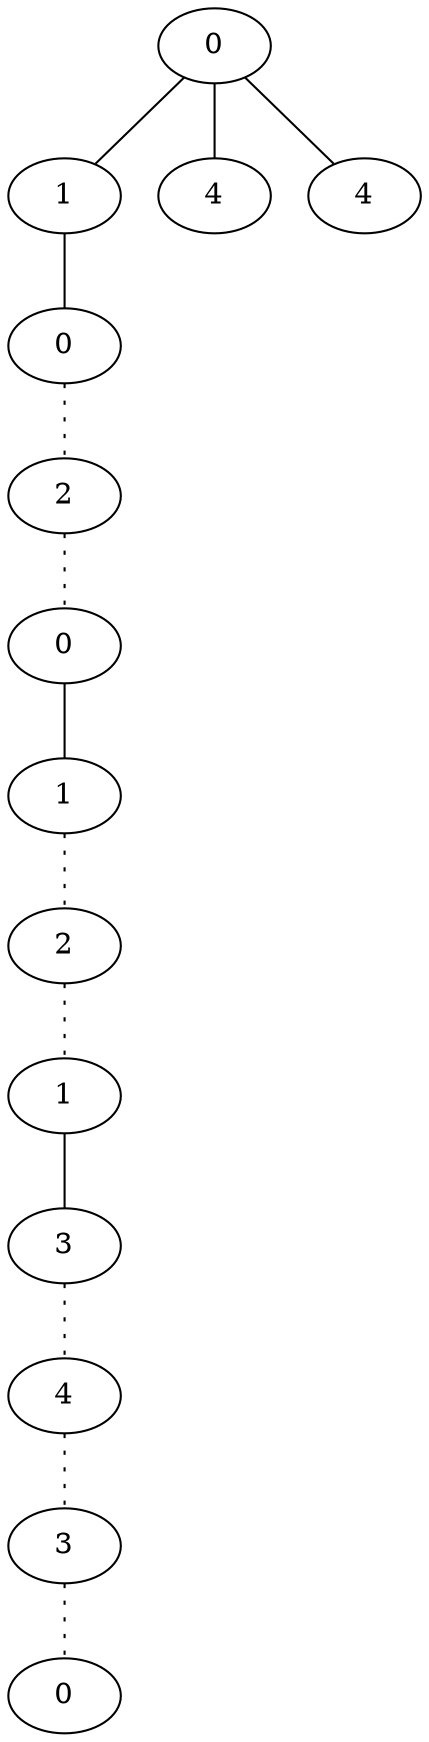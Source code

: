 graph {
a0[label=0];
a1[label=1];
a2[label=0];
a3[label=2];
a4[label=0];
a5[label=1];
a6[label=2];
a7[label=1];
a8[label=3];
a9[label=4];
a10[label=3];
a11[label=0];
a12[label=4];
a13[label=4];
a0 -- a1;
a0 -- a12;
a0 -- a13;
a1 -- a2;
a2 -- a3 [style=dotted];
a3 -- a4 [style=dotted];
a4 -- a5;
a5 -- a6 [style=dotted];
a6 -- a7 [style=dotted];
a7 -- a8;
a8 -- a9 [style=dotted];
a9 -- a10 [style=dotted];
a10 -- a11 [style=dotted];
}
